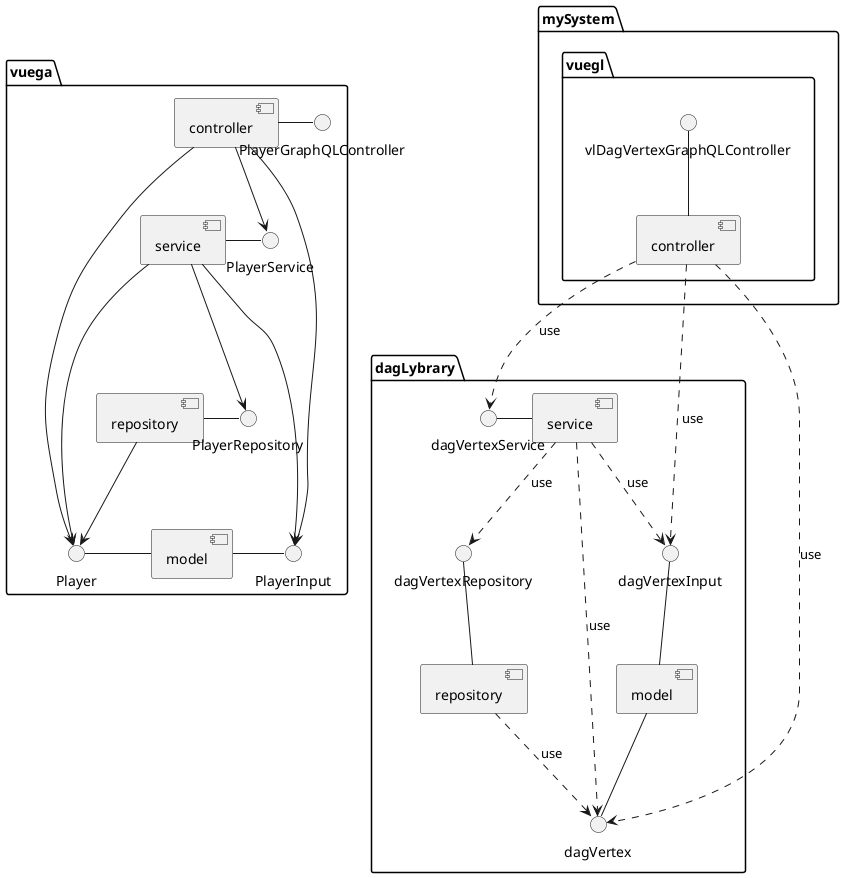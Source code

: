 @startuml vuega

package "vuega"{
    [controller]
    () PlayerGraphQLController -left- controller
    [model]
    () Player -right- model
    () PlayerInput -left- model
    [repository]
    () PlayerRepository -right- repository
    [service]
    () PlayerService -right- service
    repository --> Player
    service --> Player
    service --> PlayerInput
    service --> PlayerRepository
    controller --> Player
    controller --> PlayerInput
    controller --> PlayerService
}

package "mySystem" {
    package "vuegl"{
        [controller] as vlController
        () vlDagVertexGraphQLController -down- vlController
    }
}

package "dagLybrary"{
    [service] as dagLibService
    () dagVertexService -right- dagLibService
    [repository] as dagLibRepository
    () dagVertexRepository -down- dagLibRepository
    [model] as dagLibModel
    () dagVertex -up- dagLibModel
    () dagVertexInput -down- dagLibModel
    dagLibService ..> dagVertexRepository : use
    dagLibService ..> dagVertex : use
    dagLibService ..> dagVertexInput : use
    dagLibRepository ..> dagVertex : use
}
vlController ..> dagVertexService : use
vlController ..> dagVertex : use
vlController ..> dagVertexInput : use

@enduml